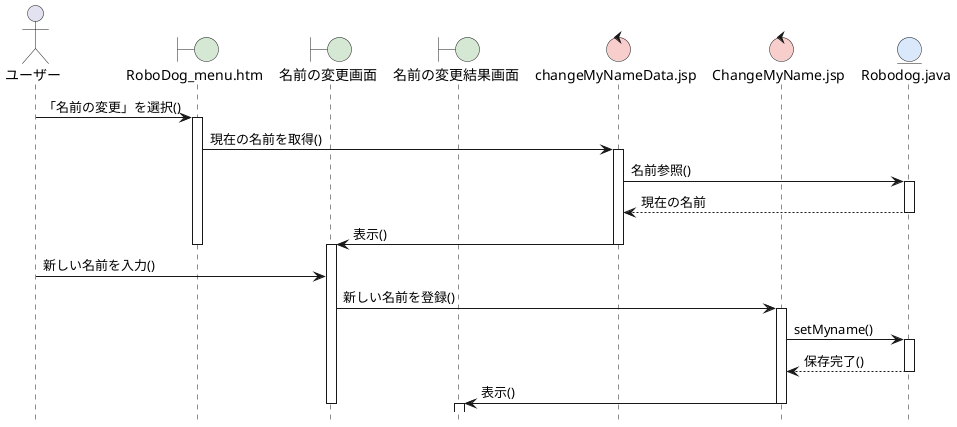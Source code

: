 @startuml RoboDogシステム-名前変更シーケンス図
hide footbox
skinparam boundaryBackgroundColor #D5E8D4
skinparam controlBackgroundColor  #F8CECC
skinparam entityBackgroundColor   #DAE8FC

actor ユーザー as A
boundary "RoboDog_menu.htm" as B1
boundary 名前の変更画面 as B2
boundary 名前の変更結果画面 as B3
control "changeMyNameData.jsp" as C1
control "ChangeMyName.jsp" as C2
entity "Robodog.java" as E

A -> B1: 「名前の変更」を選択()
activate B1

B1 -> C1: 現在の名前を取得()
activate C1
C1 -> E: 名前参照()
activate E
E --> C1: 現在の名前
deactivate E
C1 -> B2: 表示()
deactivate C1
deactivate B1
activate B2

A -> B2: 新しい名前を入力()

B2 -> C2: 新しい名前を登録()
activate C2
C2 -> E: setMyname()
activate E
E --> C2: 保存完了()
deactivate E

C2 -> B3: 表示()
deactivate C2
deactivate B2
activate B3

@enduml